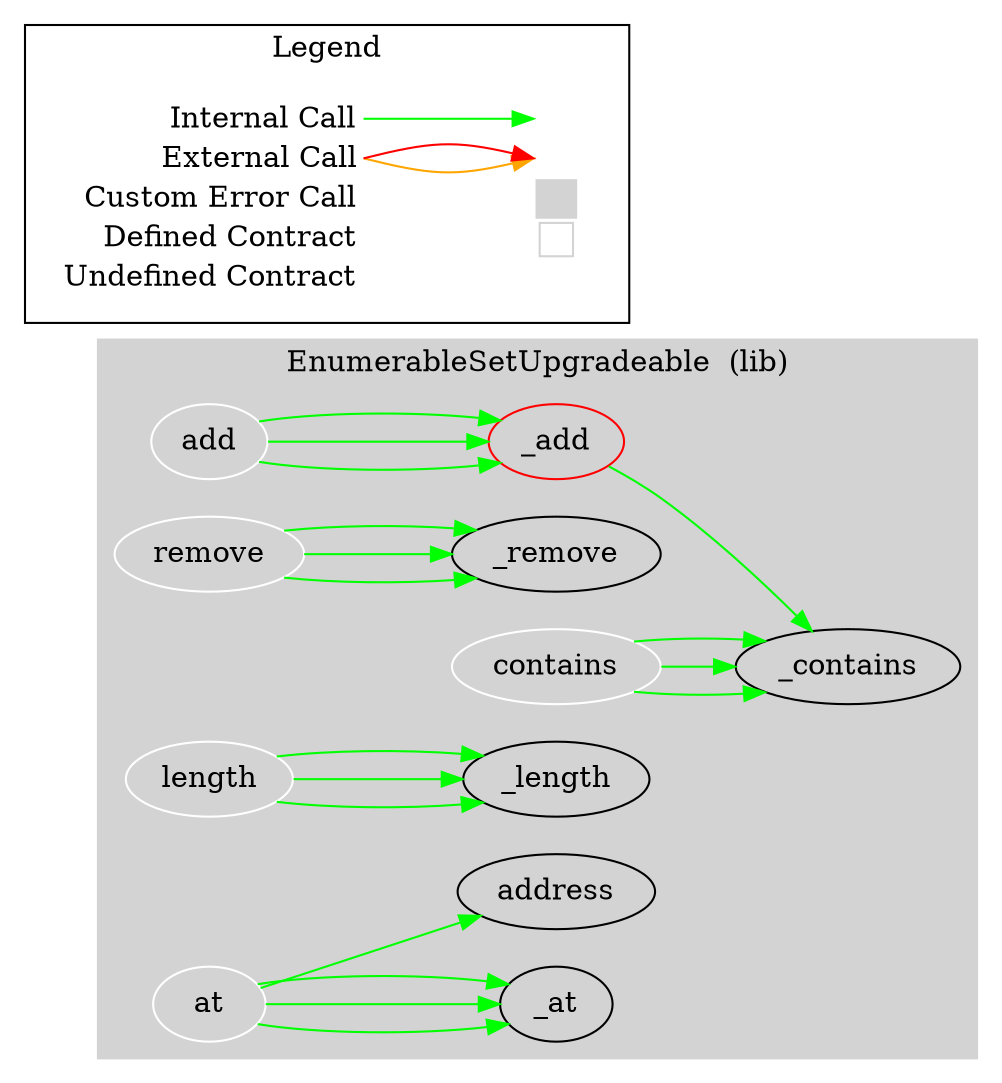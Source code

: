 digraph G {
  graph [ ratio = "auto", page = "100", compound =true ];
subgraph "clusterEnumerableSetUpgradeable" {
  graph [ label = "EnumerableSetUpgradeable  (lib)", color = "lightgray", style = "filled", bgcolor = "lightgray" ];
  "EnumerableSetUpgradeable._add" [ label = "_add", color = "red" ];
  "EnumerableSetUpgradeable._remove" [ label = "_remove" ];
  "EnumerableSetUpgradeable._contains" [ label = "_contains" ];
  "EnumerableSetUpgradeable._length" [ label = "_length" ];
  "EnumerableSetUpgradeable._at" [ label = "_at" ];
  "EnumerableSetUpgradeable.add" [ label = "add", color = "white" ];
  "EnumerableSetUpgradeable.remove" [ label = "remove", color = "white" ];
  "EnumerableSetUpgradeable.contains" [ label = "contains", color = "white" ];
  "EnumerableSetUpgradeable.length" [ label = "length", color = "white" ];
  "EnumerableSetUpgradeable.at" [ label = "at", color = "white" ];
  "EnumerableSetUpgradeable.address" [ label = "address" ];
}

  "EnumerableSetUpgradeable._add";
  "EnumerableSetUpgradeable._contains";
  "EnumerableSetUpgradeable.add";
  "EnumerableSetUpgradeable.remove";
  "EnumerableSetUpgradeable._remove";
  "EnumerableSetUpgradeable.contains";
  "EnumerableSetUpgradeable.length";
  "EnumerableSetUpgradeable._length";
  "EnumerableSetUpgradeable.at";
  "EnumerableSetUpgradeable._at";
  "EnumerableSetUpgradeable.address";
  "EnumerableSetUpgradeable._add" -> "EnumerableSetUpgradeable._contains" [ color = "green" ];
  "EnumerableSetUpgradeable.add" -> "EnumerableSetUpgradeable._add" [ color = "green" ];
  "EnumerableSetUpgradeable.remove" -> "EnumerableSetUpgradeable._remove" [ color = "green" ];
  "EnumerableSetUpgradeable.contains" -> "EnumerableSetUpgradeable._contains" [ color = "green" ];
  "EnumerableSetUpgradeable.length" -> "EnumerableSetUpgradeable._length" [ color = "green" ];
  "EnumerableSetUpgradeable.at" -> "EnumerableSetUpgradeable._at" [ color = "green" ];
  "EnumerableSetUpgradeable.add" -> "EnumerableSetUpgradeable._add" [ color = "green" ];
  "EnumerableSetUpgradeable.remove" -> "EnumerableSetUpgradeable._remove" [ color = "green" ];
  "EnumerableSetUpgradeable.contains" -> "EnumerableSetUpgradeable._contains" [ color = "green" ];
  "EnumerableSetUpgradeable.length" -> "EnumerableSetUpgradeable._length" [ color = "green" ];
  "EnumerableSetUpgradeable.at" -> "EnumerableSetUpgradeable.address" [ color = "green" ];
  "EnumerableSetUpgradeable.at" -> "EnumerableSetUpgradeable._at" [ color = "green" ];
  "EnumerableSetUpgradeable.add" -> "EnumerableSetUpgradeable._add" [ color = "green" ];
  "EnumerableSetUpgradeable.remove" -> "EnumerableSetUpgradeable._remove" [ color = "green" ];
  "EnumerableSetUpgradeable.contains" -> "EnumerableSetUpgradeable._contains" [ color = "green" ];
  "EnumerableSetUpgradeable.length" -> "EnumerableSetUpgradeable._length" [ color = "green" ];
  "EnumerableSetUpgradeable.at" -> "EnumerableSetUpgradeable._at" [ color = "green" ];


rankdir=LR
node [shape=plaintext]
subgraph cluster_01 { 
label = "Legend";
key [label=<<table border="0" cellpadding="2" cellspacing="0" cellborder="0">
  <tr><td align="right" port="i1">Internal Call</td></tr>
  <tr><td align="right" port="i2">External Call</td></tr>
  <tr><td align="right" port="i2">Custom Error Call</td></tr>
  <tr><td align="right" port="i3">Defined Contract</td></tr>
  <tr><td align="right" port="i4">Undefined Contract</td></tr>
  </table>>]
key2 [label=<<table border="0" cellpadding="2" cellspacing="0" cellborder="0">
  <tr><td port="i1">&nbsp;&nbsp;&nbsp;</td></tr>
  <tr><td port="i2">&nbsp;&nbsp;&nbsp;</td></tr>
  <tr><td port="i3" bgcolor="lightgray">&nbsp;&nbsp;&nbsp;</td></tr>
  <tr><td port="i4">
    <table border="1" cellborder="0" cellspacing="0" cellpadding="7" color="lightgray">
      <tr>
       <td></td>
      </tr>
     </table>
  </td></tr>
  </table>>]
key:i1:e -> key2:i1:w [color="green"]
key:i2:e -> key2:i2:w [color="orange"]
key:i2:e -> key2:i2:w [color="red"]
}
}

